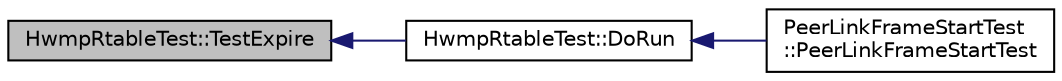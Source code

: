 digraph "HwmpRtableTest::TestExpire"
{
  edge [fontname="Helvetica",fontsize="10",labelfontname="Helvetica",labelfontsize="10"];
  node [fontname="Helvetica",fontsize="10",shape=record];
  rankdir="LR";
  Node1 [label="HwmpRtableTest::TestExpire",height=0.2,width=0.4,color="black", fillcolor="grey75", style="filled", fontcolor="black"];
  Node1 -> Node2 [dir="back",color="midnightblue",fontsize="10",style="solid"];
  Node2 [label="HwmpRtableTest::DoRun",height=0.2,width=0.4,color="black", fillcolor="white", style="filled",URL="$d9/d5c/classHwmpRtableTest.html#aeba47e3dbdade2299df5fb28e4cc7f49",tooltip="Implementation to actually run this TestCase. "];
  Node2 -> Node3 [dir="back",color="midnightblue",fontsize="10",style="solid"];
  Node3 [label="PeerLinkFrameStartTest\l::PeerLinkFrameStartTest",height=0.2,width=0.4,color="black", fillcolor="white", style="filled",URL="$db/db4/structPeerLinkFrameStartTest.html#a1f148f12c113735f421792654d067eb7"];
}
